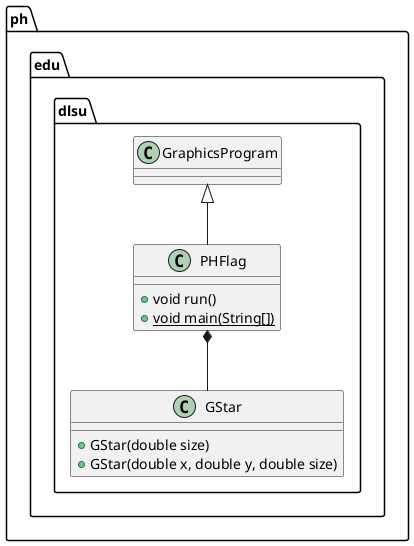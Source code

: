 @startuml
class ph.edu.dlsu.PHFlag {
+ void run()
+ {static} void main(String[])
}

class ph.edu.dlsu.GStar{
+ GStar(double size)
+ GStar(double x, double y, double size)
}


ph.edu.dlsu.GraphicsProgram <|-- ph.edu.dlsu.PHFlag
ph.edu.dlsu.PHFlag *-- ph.edu.dlsu.GStar
@enduml